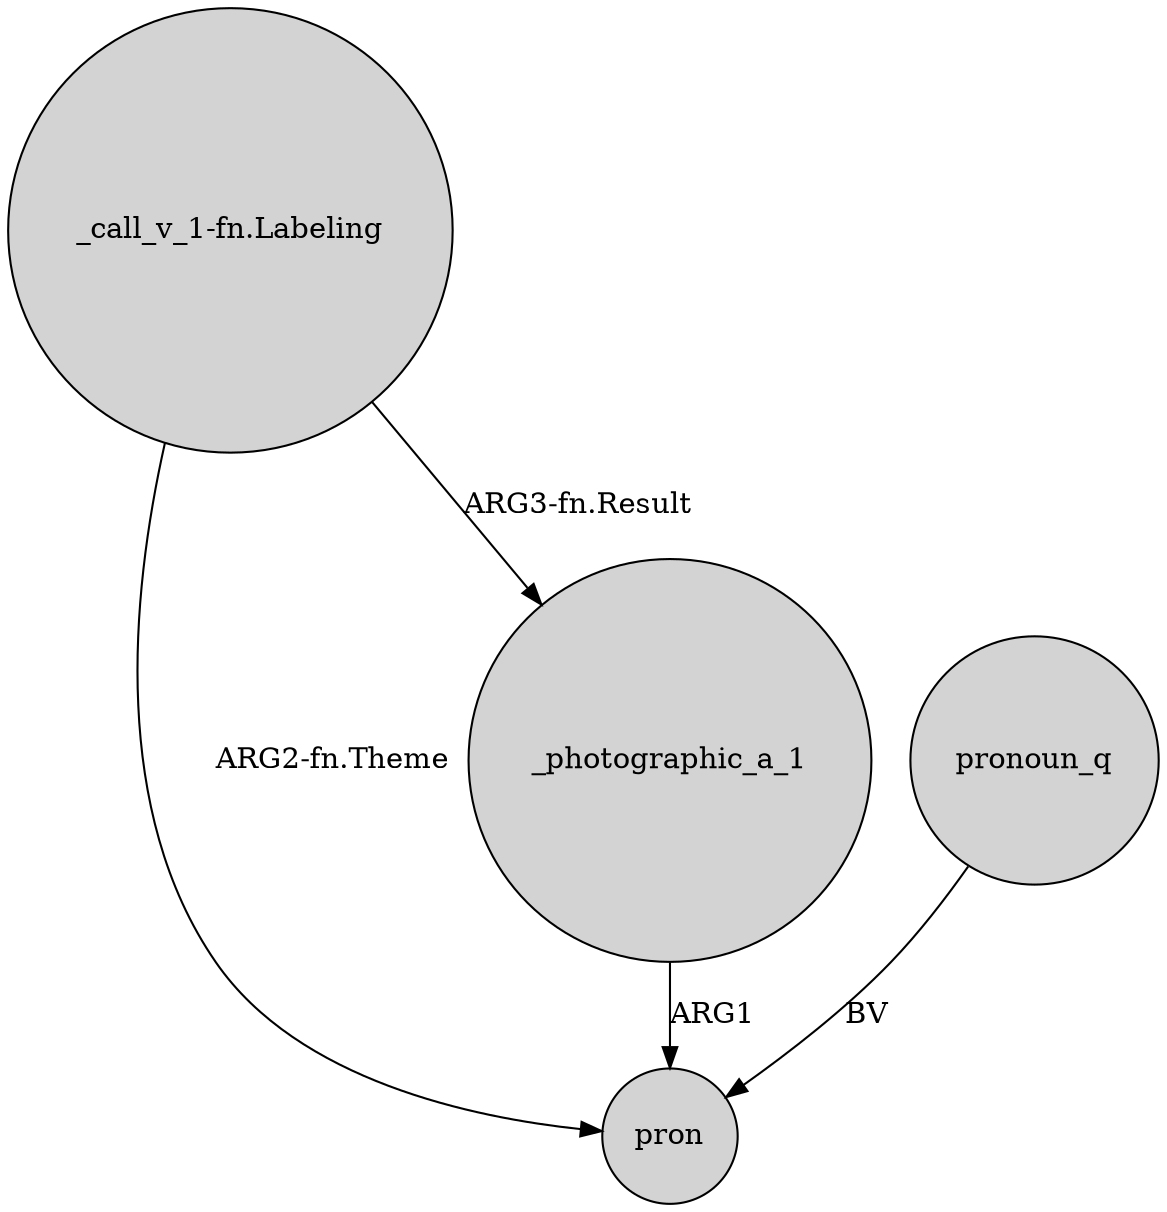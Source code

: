 digraph {
	node [shape=circle style=filled]
	"_call_v_1-fn.Labeling" -> pron [label="ARG2-fn.Theme"]
	_photographic_a_1 -> pron [label=ARG1]
	"_call_v_1-fn.Labeling" -> _photographic_a_1 [label="ARG3-fn.Result"]
	pronoun_q -> pron [label=BV]
}
